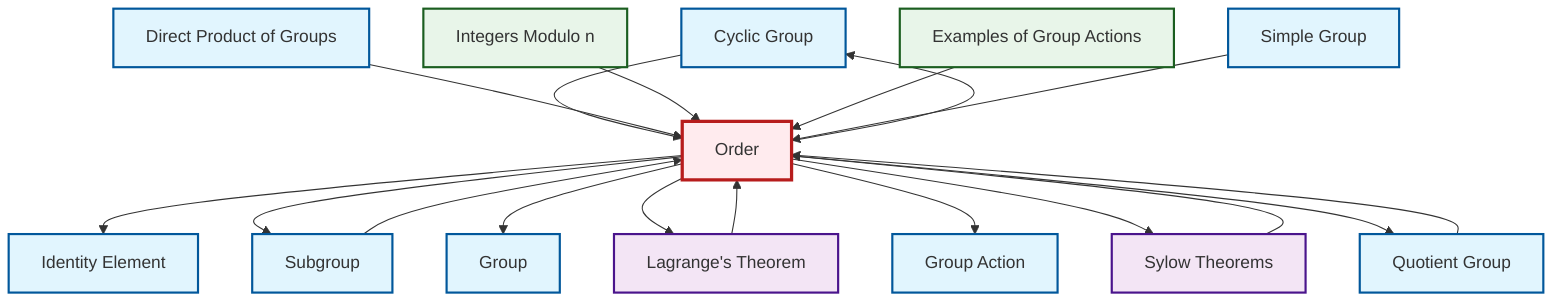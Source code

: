 graph TD
    classDef definition fill:#e1f5fe,stroke:#01579b,stroke-width:2px
    classDef theorem fill:#f3e5f5,stroke:#4a148c,stroke-width:2px
    classDef axiom fill:#fff3e0,stroke:#e65100,stroke-width:2px
    classDef example fill:#e8f5e9,stroke:#1b5e20,stroke-width:2px
    classDef current fill:#ffebee,stroke:#b71c1c,stroke-width:3px
    def-cyclic-group["Cyclic Group"]:::definition
    thm-lagrange["Lagrange's Theorem"]:::theorem
    ex-group-action-examples["Examples of Group Actions"]:::example
    def-group["Group"]:::definition
    def-simple-group["Simple Group"]:::definition
    thm-sylow["Sylow Theorems"]:::theorem
    def-group-action["Group Action"]:::definition
    def-order["Order"]:::definition
    def-quotient-group["Quotient Group"]:::definition
    def-identity-element["Identity Element"]:::definition
    ex-quotient-integers-mod-n["Integers Modulo n"]:::example
    def-direct-product["Direct Product of Groups"]:::definition
    def-subgroup["Subgroup"]:::definition
    def-order --> def-identity-element
    def-order --> def-subgroup
    thm-sylow --> def-order
    def-cyclic-group --> def-order
    def-order --> def-cyclic-group
    def-order --> def-group
    def-subgroup --> def-order
    def-order --> thm-lagrange
    def-quotient-group --> def-order
    def-direct-product --> def-order
    ex-quotient-integers-mod-n --> def-order
    ex-group-action-examples --> def-order
    def-order --> def-group-action
    def-simple-group --> def-order
    def-order --> thm-sylow
    def-order --> def-quotient-group
    thm-lagrange --> def-order
    class def-order current